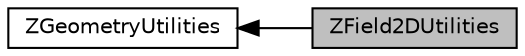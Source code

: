 digraph "ZField2DUtilities"
{
  edge [fontname="Helvetica",fontsize="10",labelfontname="Helvetica",labelfontsize="10"];
  node [fontname="Helvetica",fontsize="10",shape=box];
  rankdir=LR;
  Node1 [label="ZGeometryUtilities",height=0.2,width=0.4,color="black", fillcolor="white", style="filled",URL="$group__z_geometry_utilities.html",tooltip="Collection of utility methods for graphs, meshes and fields."];
  Node0 [label="ZField2DUtilities",height=0.2,width=0.4,color="black", fillcolor="grey75", style="filled", fontcolor="black",tooltip="Collection of utility methods for fields 2D."];
  Node1->Node0 [shape=plaintext, dir="back", style="solid"];
}

